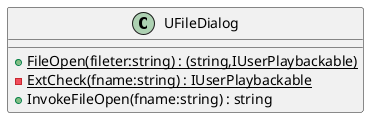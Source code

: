 @startuml
class UFileDialog {
    + {static} FileOpen(fileter:string) : (string,IUserPlaybackable)
    {static} - ExtCheck(fname:string) : IUserPlaybackable
    + InvokeFileOpen(fname:string) : string
}
@enduml
